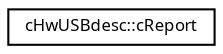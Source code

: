 digraph "Graphical Class Hierarchy"
{
  edge [fontname="Sans",fontsize="8",labelfontname="Sans",labelfontsize="8"];
  node [fontname="Sans",fontsize="8",shape=record];
  rankdir="LR";
  Node1 [label="cHwUSBdesc::cReport",height=0.2,width=0.4,color="black", fillcolor="white", style="filled",URL="$classc_hw_u_s_bdesc_1_1c_report.html"];
}
